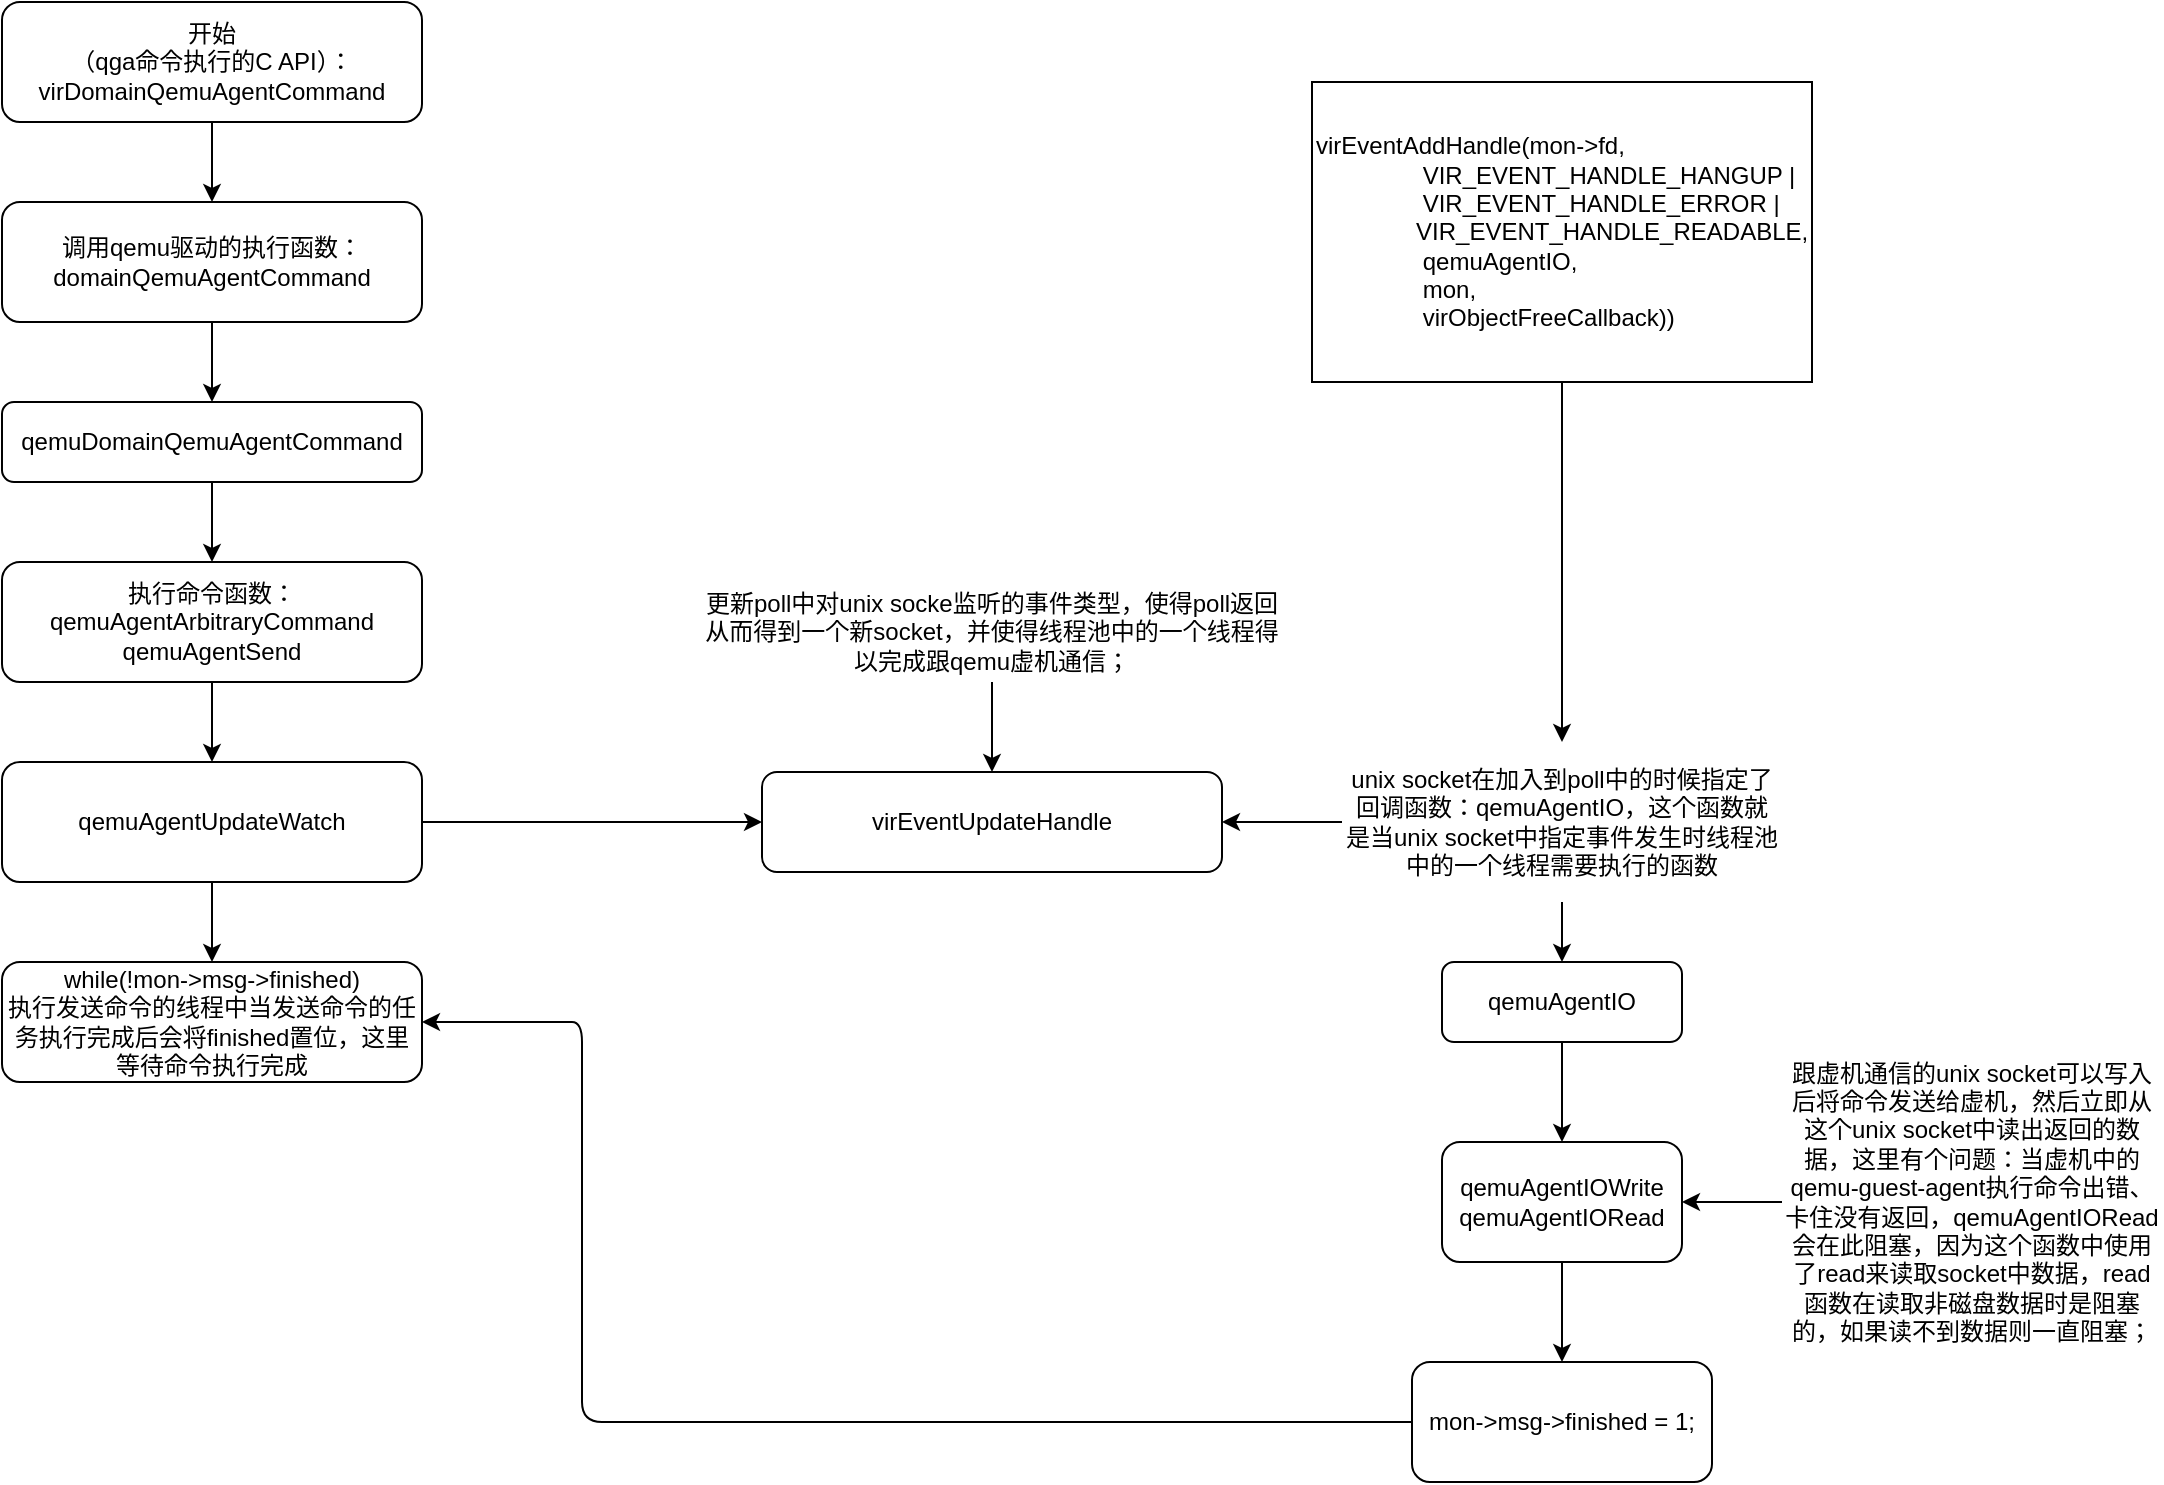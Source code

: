 <mxfile version="12.4.3" type="github" pages="1"><diagram id="3TYoN_s0z1RQfHAqK5PI" name="第 1 页"><mxGraphModel dx="946" dy="542" grid="1" gridSize="10" guides="1" tooltips="1" connect="1" arrows="1" fold="1" page="1" pageScale="1" pageWidth="2336" pageHeight="1654" math="0" shadow="0"><root><mxCell id="0"/><mxCell id="1" parent="0"/><mxCell id="-QAo9NRUNwuJThJYWk9R-16" style="edgeStyle=orthogonalEdgeStyle;rounded=0;orthogonalLoop=1;jettySize=auto;html=1;entryX=0.5;entryY=0;entryDx=0;entryDy=0;" edge="1" parent="1" source="-QAo9NRUNwuJThJYWk9R-1" target="-QAo9NRUNwuJThJYWk9R-15"><mxGeometry relative="1" as="geometry"/></mxCell><mxCell id="-QAo9NRUNwuJThJYWk9R-1" value="&lt;div&gt;virEventAddHandle(mon-&amp;gt;fd,&lt;/div&gt;&lt;div&gt;&amp;nbsp; &amp;nbsp; &amp;nbsp; &amp;nbsp; &amp;nbsp; &amp;nbsp; &amp;nbsp; &amp;nbsp; VIR_EVENT_HANDLE_HANGUP |&lt;/div&gt;&lt;div&gt;&amp;nbsp; &amp;nbsp; &amp;nbsp; &amp;nbsp; &amp;nbsp; &amp;nbsp; &amp;nbsp; &amp;nbsp; VIR_EVENT_HANDLE_ERROR |&lt;/div&gt;&lt;div&gt;&amp;nbsp; &amp;nbsp; &amp;nbsp; &amp;nbsp; &amp;nbsp; &amp;nbsp; &amp;nbsp; &amp;nbsp;VIR_EVENT_HANDLE_READABLE,&lt;/div&gt;&lt;div&gt;&amp;nbsp; &amp;nbsp; &amp;nbsp; &amp;nbsp; &amp;nbsp; &amp;nbsp; &amp;nbsp; &amp;nbsp; qemuAgentIO,&lt;/div&gt;&lt;div&gt;&amp;nbsp; &amp;nbsp; &amp;nbsp; &amp;nbsp; &amp;nbsp; &amp;nbsp; &amp;nbsp; &amp;nbsp; mon,&lt;/div&gt;&lt;div&gt;&amp;nbsp; &amp;nbsp; &amp;nbsp; &amp;nbsp; &amp;nbsp; &amp;nbsp; &amp;nbsp; &amp;nbsp; virObjectFreeCallback))&lt;/div&gt;" style="rounded=0;whiteSpace=wrap;html=1;align=left;" vertex="1" parent="1"><mxGeometry x="845" y="100" width="250" height="150" as="geometry"/></mxCell><mxCell id="-QAo9NRUNwuJThJYWk9R-6" style="edgeStyle=orthogonalEdgeStyle;rounded=0;orthogonalLoop=1;jettySize=auto;html=1;entryX=0.5;entryY=0;entryDx=0;entryDy=0;" edge="1" parent="1" source="-QAo9NRUNwuJThJYWk9R-3" target="-QAo9NRUNwuJThJYWk9R-4"><mxGeometry relative="1" as="geometry"/></mxCell><mxCell id="-QAo9NRUNwuJThJYWk9R-3" value="开始&lt;br&gt;（qga命令执行的C API）：&lt;br&gt;virDomainQemuAgentCommand" style="rounded=1;whiteSpace=wrap;html=1;" vertex="1" parent="1"><mxGeometry x="190" y="60" width="210" height="60" as="geometry"/></mxCell><mxCell id="-QAo9NRUNwuJThJYWk9R-7" style="edgeStyle=orthogonalEdgeStyle;rounded=0;orthogonalLoop=1;jettySize=auto;html=1;entryX=0.5;entryY=0;entryDx=0;entryDy=0;" edge="1" parent="1" source="-QAo9NRUNwuJThJYWk9R-4" target="-QAo9NRUNwuJThJYWk9R-5"><mxGeometry relative="1" as="geometry"/></mxCell><mxCell id="-QAo9NRUNwuJThJYWk9R-4" value="调用qemu驱动的执行函数：&lt;br&gt;domainQemuAgentCommand" style="rounded=1;whiteSpace=wrap;html=1;" vertex="1" parent="1"><mxGeometry x="190" y="160" width="210" height="60" as="geometry"/></mxCell><mxCell id="-QAo9NRUNwuJThJYWk9R-9" style="edgeStyle=orthogonalEdgeStyle;rounded=0;orthogonalLoop=1;jettySize=auto;html=1;entryX=0.5;entryY=0;entryDx=0;entryDy=0;" edge="1" parent="1" source="-QAo9NRUNwuJThJYWk9R-5" target="-QAo9NRUNwuJThJYWk9R-8"><mxGeometry relative="1" as="geometry"/></mxCell><mxCell id="-QAo9NRUNwuJThJYWk9R-5" value="qemuDomainQemuAgentCommand" style="rounded=1;whiteSpace=wrap;html=1;" vertex="1" parent="1"><mxGeometry x="190" y="260" width="210" height="40" as="geometry"/></mxCell><mxCell id="-QAo9NRUNwuJThJYWk9R-11" style="edgeStyle=orthogonalEdgeStyle;rounded=0;orthogonalLoop=1;jettySize=auto;html=1;entryX=0.5;entryY=0;entryDx=0;entryDy=0;" edge="1" parent="1" source="-QAo9NRUNwuJThJYWk9R-8" target="-QAo9NRUNwuJThJYWk9R-10"><mxGeometry relative="1" as="geometry"/></mxCell><mxCell id="-QAo9NRUNwuJThJYWk9R-8" value="执行命令函数：&lt;br&gt;qemuAgentArbitraryCommand&lt;br&gt;qemuAgentSend" style="rounded=1;whiteSpace=wrap;html=1;" vertex="1" parent="1"><mxGeometry x="190" y="340" width="210" height="60" as="geometry"/></mxCell><mxCell id="-QAo9NRUNwuJThJYWk9R-19" style="edgeStyle=orthogonalEdgeStyle;rounded=0;orthogonalLoop=1;jettySize=auto;html=1;" edge="1" parent="1" source="-QAo9NRUNwuJThJYWk9R-10" target="-QAo9NRUNwuJThJYWk9R-12"><mxGeometry relative="1" as="geometry"/></mxCell><mxCell id="-QAo9NRUNwuJThJYWk9R-28" style="edgeStyle=orthogonalEdgeStyle;rounded=0;orthogonalLoop=1;jettySize=auto;html=1;entryX=0.5;entryY=0;entryDx=0;entryDy=0;" edge="1" parent="1" source="-QAo9NRUNwuJThJYWk9R-10" target="-QAo9NRUNwuJThJYWk9R-27"><mxGeometry relative="1" as="geometry"/></mxCell><mxCell id="-QAo9NRUNwuJThJYWk9R-10" value="qemuAgentUpdateWatch" style="rounded=1;whiteSpace=wrap;html=1;" vertex="1" parent="1"><mxGeometry x="190" y="440" width="210" height="60" as="geometry"/></mxCell><mxCell id="-QAo9NRUNwuJThJYWk9R-12" value="virEventUpdateHandle" style="rounded=1;whiteSpace=wrap;html=1;" vertex="1" parent="1"><mxGeometry x="570" y="445" width="230" height="50" as="geometry"/></mxCell><mxCell id="-QAo9NRUNwuJThJYWk9R-18" style="edgeStyle=orthogonalEdgeStyle;rounded=0;orthogonalLoop=1;jettySize=auto;html=1;entryX=0.5;entryY=0;entryDx=0;entryDy=0;" edge="1" parent="1" source="-QAo9NRUNwuJThJYWk9R-13" target="-QAo9NRUNwuJThJYWk9R-12"><mxGeometry relative="1" as="geometry"/></mxCell><mxCell id="-QAo9NRUNwuJThJYWk9R-13" value="更新poll中对unix socke监听的事件类型，使得poll返回从而得到一个新socket，并使得线程池中的一个线程得以完成跟qemu虚机通信；" style="text;html=1;strokeColor=none;fillColor=none;align=center;verticalAlign=middle;whiteSpace=wrap;rounded=0;" vertex="1" parent="1"><mxGeometry x="540" y="350" width="290" height="50" as="geometry"/></mxCell><mxCell id="-QAo9NRUNwuJThJYWk9R-17" style="edgeStyle=orthogonalEdgeStyle;rounded=0;orthogonalLoop=1;jettySize=auto;html=1;entryX=1;entryY=0.5;entryDx=0;entryDy=0;" edge="1" parent="1" source="-QAo9NRUNwuJThJYWk9R-15" target="-QAo9NRUNwuJThJYWk9R-12"><mxGeometry relative="1" as="geometry"/></mxCell><mxCell id="-QAo9NRUNwuJThJYWk9R-21" style="edgeStyle=orthogonalEdgeStyle;rounded=0;orthogonalLoop=1;jettySize=auto;html=1;entryX=0.5;entryY=0;entryDx=0;entryDy=0;" edge="1" parent="1" source="-QAo9NRUNwuJThJYWk9R-15" target="-QAo9NRUNwuJThJYWk9R-20"><mxGeometry relative="1" as="geometry"/></mxCell><mxCell id="-QAo9NRUNwuJThJYWk9R-15" value="unix socket在加入到poll中的时候指定了回调函数：&lt;span style=&quot;text-align: left&quot;&gt;qemuAgentIO，这个函数就是当unix socket中指定事件发生时线程池中的一个线程需要执行的函数&lt;/span&gt;" style="text;html=1;strokeColor=none;fillColor=none;align=center;verticalAlign=middle;whiteSpace=wrap;rounded=0;" vertex="1" parent="1"><mxGeometry x="860" y="430" width="220" height="80" as="geometry"/></mxCell><mxCell id="-QAo9NRUNwuJThJYWk9R-23" style="edgeStyle=orthogonalEdgeStyle;rounded=0;orthogonalLoop=1;jettySize=auto;html=1;entryX=0.5;entryY=0;entryDx=0;entryDy=0;" edge="1" parent="1" source="-QAo9NRUNwuJThJYWk9R-20" target="-QAo9NRUNwuJThJYWk9R-22"><mxGeometry relative="1" as="geometry"/></mxCell><mxCell id="-QAo9NRUNwuJThJYWk9R-20" value="qemuAgentIO" style="rounded=1;whiteSpace=wrap;html=1;" vertex="1" parent="1"><mxGeometry x="910" y="540" width="120" height="40" as="geometry"/></mxCell><mxCell id="-QAo9NRUNwuJThJYWk9R-29" style="edgeStyle=orthogonalEdgeStyle;rounded=0;orthogonalLoop=1;jettySize=auto;html=1;entryX=0.5;entryY=0;entryDx=0;entryDy=0;" edge="1" parent="1" source="-QAo9NRUNwuJThJYWk9R-22" target="-QAo9NRUNwuJThJYWk9R-26"><mxGeometry relative="1" as="geometry"/></mxCell><mxCell id="-QAo9NRUNwuJThJYWk9R-22" value="qemuAgentIOWrite&lt;br&gt;qemuAgentIORead" style="rounded=1;whiteSpace=wrap;html=1;" vertex="1" parent="1"><mxGeometry x="910" y="630" width="120" height="60" as="geometry"/></mxCell><mxCell id="-QAo9NRUNwuJThJYWk9R-25" style="edgeStyle=orthogonalEdgeStyle;rounded=0;orthogonalLoop=1;jettySize=auto;html=1;entryX=1;entryY=0.5;entryDx=0;entryDy=0;" edge="1" parent="1" source="-QAo9NRUNwuJThJYWk9R-24" target="-QAo9NRUNwuJThJYWk9R-22"><mxGeometry relative="1" as="geometry"/></mxCell><mxCell id="-QAo9NRUNwuJThJYWk9R-24" value="跟虚机通信的unix socket可以写入后将命令发送给虚机，然后立即从这个unix socket中读出返回的数据，这里有个问题：当虚机中的qemu-guest-agent执行命令出错、卡住没有返回，qemuAgentIORead会在此阻塞，因为这个函数中使用了read来读取socket中数据，read函数在读取非磁盘数据时是阻塞的，如果读不到数据则一直阻塞；" style="text;html=1;strokeColor=none;fillColor=none;align=center;verticalAlign=middle;whiteSpace=wrap;rounded=0;" vertex="1" parent="1"><mxGeometry x="1080" y="580" width="190" height="160" as="geometry"/></mxCell><mxCell id="-QAo9NRUNwuJThJYWk9R-26" value="mon-&amp;gt;msg-&amp;gt;finished = 1;" style="rounded=1;whiteSpace=wrap;html=1;" vertex="1" parent="1"><mxGeometry x="895" y="740" width="150" height="60" as="geometry"/></mxCell><mxCell id="-QAo9NRUNwuJThJYWk9R-27" value="while(!mon-&amp;gt;msg-&amp;gt;finished)&lt;br&gt;执行发送命令的线程中当发送命令的任务执行完成后会将finished置位，这里等待命令执行完成" style="rounded=1;whiteSpace=wrap;html=1;" vertex="1" parent="1"><mxGeometry x="190" y="540" width="210" height="60" as="geometry"/></mxCell><mxCell id="-QAo9NRUNwuJThJYWk9R-30" value="" style="endArrow=classic;html=1;entryX=1;entryY=0.5;entryDx=0;entryDy=0;exitX=0;exitY=0.5;exitDx=0;exitDy=0;" edge="1" parent="1" source="-QAo9NRUNwuJThJYWk9R-26" target="-QAo9NRUNwuJThJYWk9R-27"><mxGeometry width="50" height="50" relative="1" as="geometry"><mxPoint x="780" y="770" as="sourcePoint"/><mxPoint x="830" y="720" as="targetPoint"/><Array as="points"><mxPoint x="480" y="770"/><mxPoint x="480" y="570"/><mxPoint x="470" y="570"/></Array></mxGeometry></mxCell></root></mxGraphModel></diagram></mxfile>